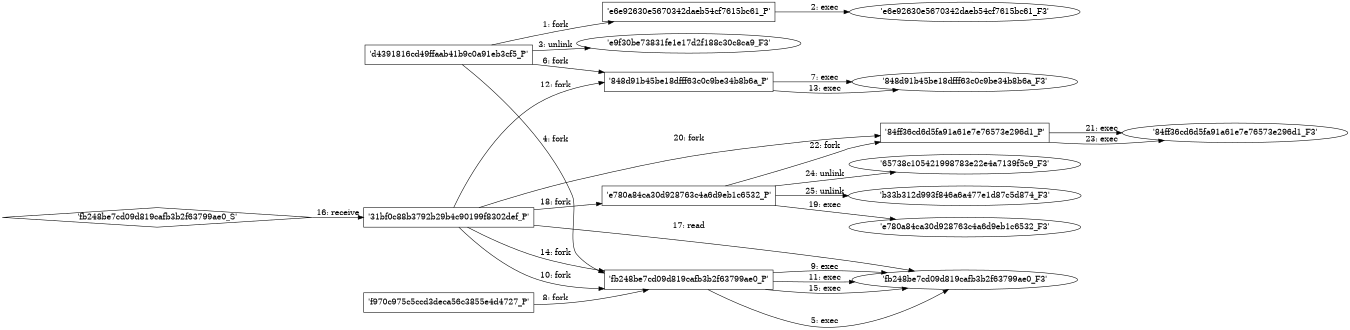 digraph "D:\Learning\Paper\apt\基于CTI的攻击预警\Dataset\攻击图\ASGfromALLCTI\How to build a privacy program the right way.dot" {
rankdir="LR"
size="9"
fixedsize="false"
splines="true"
nodesep=0.3
ranksep=0
fontsize=10
overlap="scalexy"
engine= "neato"
	"'d4391816cd49ffaab41b9c0a91eb3cf5_P'" [node_type=Process shape=box]
	"'e6e92630e5670342daeb54cf7615bc61_P'" [node_type=Process shape=box]
	"'d4391816cd49ffaab41b9c0a91eb3cf5_P'" -> "'e6e92630e5670342daeb54cf7615bc61_P'" [label="1: fork"]
	"'e6e92630e5670342daeb54cf7615bc61_P'" [node_type=Process shape=box]
	"'e6e92630e5670342daeb54cf7615bc61_F3'" [node_type=File shape=ellipse]
	"'e6e92630e5670342daeb54cf7615bc61_P'" -> "'e6e92630e5670342daeb54cf7615bc61_F3'" [label="2: exec"]
	"'e9f30be73831fe1e17d2f188c30c8ca9_F3'" [node_type=file shape=ellipse]
	"'d4391816cd49ffaab41b9c0a91eb3cf5_P'" [node_type=Process shape=box]
	"'d4391816cd49ffaab41b9c0a91eb3cf5_P'" -> "'e9f30be73831fe1e17d2f188c30c8ca9_F3'" [label="3: unlink"]
	"'d4391816cd49ffaab41b9c0a91eb3cf5_P'" [node_type=Process shape=box]
	"'fb248be7cd09d819cafb3b2f63799ae0_P'" [node_type=Process shape=box]
	"'d4391816cd49ffaab41b9c0a91eb3cf5_P'" -> "'fb248be7cd09d819cafb3b2f63799ae0_P'" [label="4: fork"]
	"'fb248be7cd09d819cafb3b2f63799ae0_P'" [node_type=Process shape=box]
	"'fb248be7cd09d819cafb3b2f63799ae0_F3'" [node_type=File shape=ellipse]
	"'fb248be7cd09d819cafb3b2f63799ae0_P'" -> "'fb248be7cd09d819cafb3b2f63799ae0_F3'" [label="5: exec"]
	"'d4391816cd49ffaab41b9c0a91eb3cf5_P'" [node_type=Process shape=box]
	"'848d91b45be18dfff63c0c9be34b8b6a_P'" [node_type=Process shape=box]
	"'d4391816cd49ffaab41b9c0a91eb3cf5_P'" -> "'848d91b45be18dfff63c0c9be34b8b6a_P'" [label="6: fork"]
	"'848d91b45be18dfff63c0c9be34b8b6a_P'" [node_type=Process shape=box]
	"'848d91b45be18dfff63c0c9be34b8b6a_F3'" [node_type=File shape=ellipse]
	"'848d91b45be18dfff63c0c9be34b8b6a_P'" -> "'848d91b45be18dfff63c0c9be34b8b6a_F3'" [label="7: exec"]
	"'f970c975c5ccd3deca56c3855e4d4727_P'" [node_type=Process shape=box]
	"'fb248be7cd09d819cafb3b2f63799ae0_P'" [node_type=Process shape=box]
	"'f970c975c5ccd3deca56c3855e4d4727_P'" -> "'fb248be7cd09d819cafb3b2f63799ae0_P'" [label="8: fork"]
	"'fb248be7cd09d819cafb3b2f63799ae0_P'" [node_type=Process shape=box]
	"'fb248be7cd09d819cafb3b2f63799ae0_F3'" [node_type=File shape=ellipse]
	"'fb248be7cd09d819cafb3b2f63799ae0_P'" -> "'fb248be7cd09d819cafb3b2f63799ae0_F3'" [label="9: exec"]
	"'31bf0c88b3792b29b4c90199f8302def_P'" [node_type=Process shape=box]
	"'fb248be7cd09d819cafb3b2f63799ae0_P'" [node_type=Process shape=box]
	"'31bf0c88b3792b29b4c90199f8302def_P'" -> "'fb248be7cd09d819cafb3b2f63799ae0_P'" [label="10: fork"]
	"'fb248be7cd09d819cafb3b2f63799ae0_P'" [node_type=Process shape=box]
	"'fb248be7cd09d819cafb3b2f63799ae0_F3'" [node_type=File shape=ellipse]
	"'fb248be7cd09d819cafb3b2f63799ae0_P'" -> "'fb248be7cd09d819cafb3b2f63799ae0_F3'" [label="11: exec"]
	"'31bf0c88b3792b29b4c90199f8302def_P'" [node_type=Process shape=box]
	"'848d91b45be18dfff63c0c9be34b8b6a_P'" [node_type=Process shape=box]
	"'31bf0c88b3792b29b4c90199f8302def_P'" -> "'848d91b45be18dfff63c0c9be34b8b6a_P'" [label="12: fork"]
	"'848d91b45be18dfff63c0c9be34b8b6a_P'" [node_type=Process shape=box]
	"'848d91b45be18dfff63c0c9be34b8b6a_F3'" [node_type=File shape=ellipse]
	"'848d91b45be18dfff63c0c9be34b8b6a_P'" -> "'848d91b45be18dfff63c0c9be34b8b6a_F3'" [label="13: exec"]
	"'31bf0c88b3792b29b4c90199f8302def_P'" [node_type=Process shape=box]
	"'fb248be7cd09d819cafb3b2f63799ae0_P'" [node_type=Process shape=box]
	"'31bf0c88b3792b29b4c90199f8302def_P'" -> "'fb248be7cd09d819cafb3b2f63799ae0_P'" [label="14: fork"]
	"'fb248be7cd09d819cafb3b2f63799ae0_P'" [node_type=Process shape=box]
	"'fb248be7cd09d819cafb3b2f63799ae0_F3'" [node_type=File shape=ellipse]
	"'fb248be7cd09d819cafb3b2f63799ae0_P'" -> "'fb248be7cd09d819cafb3b2f63799ae0_F3'" [label="15: exec"]
	"'31bf0c88b3792b29b4c90199f8302def_P'" [node_type=Process shape=box]
	"'fb248be7cd09d819cafb3b2f63799ae0_S'" [node_type=Socket shape=diamond]
	"'fb248be7cd09d819cafb3b2f63799ae0_S'" -> "'31bf0c88b3792b29b4c90199f8302def_P'" [label="16: receive"]
	"'fb248be7cd09d819cafb3b2f63799ae0_F3'" [node_type=file shape=ellipse]
	"'31bf0c88b3792b29b4c90199f8302def_P'" [node_type=Process shape=box]
	"'31bf0c88b3792b29b4c90199f8302def_P'" -> "'fb248be7cd09d819cafb3b2f63799ae0_F3'" [label="17: read"]
	"'31bf0c88b3792b29b4c90199f8302def_P'" [node_type=Process shape=box]
	"'e780a84ca30d928763c4a6d9eb1c6532_P'" [node_type=Process shape=box]
	"'31bf0c88b3792b29b4c90199f8302def_P'" -> "'e780a84ca30d928763c4a6d9eb1c6532_P'" [label="18: fork"]
	"'e780a84ca30d928763c4a6d9eb1c6532_P'" [node_type=Process shape=box]
	"'e780a84ca30d928763c4a6d9eb1c6532_F3'" [node_type=File shape=ellipse]
	"'e780a84ca30d928763c4a6d9eb1c6532_P'" -> "'e780a84ca30d928763c4a6d9eb1c6532_F3'" [label="19: exec"]
	"'31bf0c88b3792b29b4c90199f8302def_P'" [node_type=Process shape=box]
	"'84ff36cd6d5fa91a61e7e76573e296d1_P'" [node_type=Process shape=box]
	"'31bf0c88b3792b29b4c90199f8302def_P'" -> "'84ff36cd6d5fa91a61e7e76573e296d1_P'" [label="20: fork"]
	"'84ff36cd6d5fa91a61e7e76573e296d1_P'" [node_type=Process shape=box]
	"'84ff36cd6d5fa91a61e7e76573e296d1_F3'" [node_type=File shape=ellipse]
	"'84ff36cd6d5fa91a61e7e76573e296d1_P'" -> "'84ff36cd6d5fa91a61e7e76573e296d1_F3'" [label="21: exec"]
	"'e780a84ca30d928763c4a6d9eb1c6532_P'" [node_type=Process shape=box]
	"'84ff36cd6d5fa91a61e7e76573e296d1_P'" [node_type=Process shape=box]
	"'e780a84ca30d928763c4a6d9eb1c6532_P'" -> "'84ff36cd6d5fa91a61e7e76573e296d1_P'" [label="22: fork"]
	"'84ff36cd6d5fa91a61e7e76573e296d1_P'" [node_type=Process shape=box]
	"'84ff36cd6d5fa91a61e7e76573e296d1_F3'" [node_type=File shape=ellipse]
	"'84ff36cd6d5fa91a61e7e76573e296d1_P'" -> "'84ff36cd6d5fa91a61e7e76573e296d1_F3'" [label="23: exec"]
	"'65738c105421998783e22e4a7139f5c9_F3'" [node_type=file shape=ellipse]
	"'e780a84ca30d928763c4a6d9eb1c6532_P'" [node_type=Process shape=box]
	"'e780a84ca30d928763c4a6d9eb1c6532_P'" -> "'65738c105421998783e22e4a7139f5c9_F3'" [label="24: unlink"]
	"'b33b312d993f846a6a477e1d87c5d874_F3'" [node_type=file shape=ellipse]
	"'e780a84ca30d928763c4a6d9eb1c6532_P'" [node_type=Process shape=box]
	"'e780a84ca30d928763c4a6d9eb1c6532_P'" -> "'b33b312d993f846a6a477e1d87c5d874_F3'" [label="25: unlink"]
}

